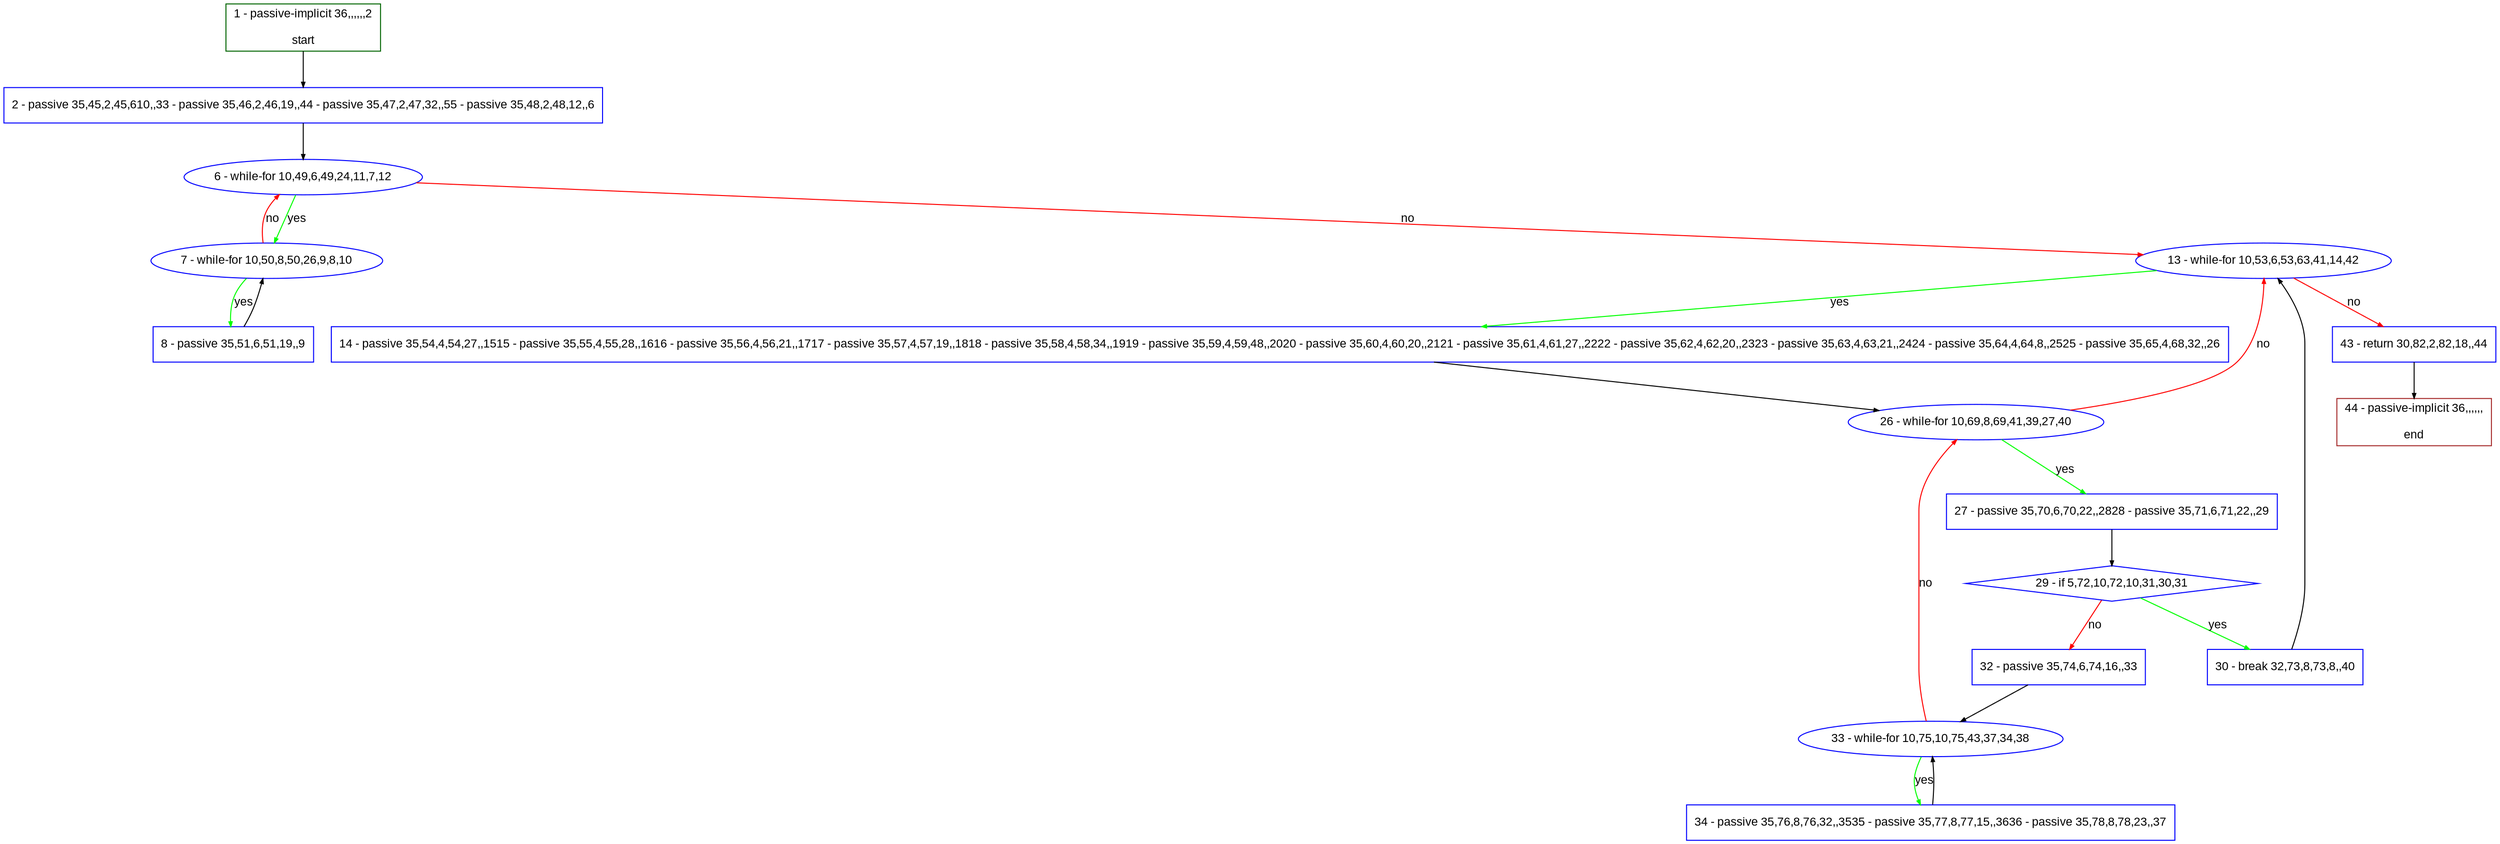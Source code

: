 digraph "" {
  graph [pack="true", label="", fontsize="12", packmode="clust", fontname="Arial", fillcolor="#FFFFCC", bgcolor="white", style="rounded,filled", compound="true"];
  node [node_initialized="no", label="", color="grey", fontsize="12", fillcolor="white", fontname="Arial", style="filled", shape="rectangle", compound="true", fixedsize="false"];
  edge [fontcolor="black", arrowhead="normal", arrowtail="none", arrowsize="0.5", ltail="", label="", color="black", fontsize="12", lhead="", fontname="Arial", dir="forward", compound="true"];
  __N1 [label="2 - passive 35,45,2,45,610,,33 - passive 35,46,2,46,19,,44 - passive 35,47,2,47,32,,55 - passive 35,48,2,48,12,,6", color="#0000ff", fillcolor="#ffffff", style="filled", shape="box"];
  __N2 [label="1 - passive-implicit 36,,,,,,2\n\nstart", color="#006400", fillcolor="#ffffff", style="filled", shape="box"];
  __N3 [label="6 - while-for 10,49,6,49,24,11,7,12", color="#0000ff", fillcolor="#ffffff", style="filled", shape="oval"];
  __N4 [label="7 - while-for 10,50,8,50,26,9,8,10", color="#0000ff", fillcolor="#ffffff", style="filled", shape="oval"];
  __N5 [label="13 - while-for 10,53,6,53,63,41,14,42", color="#0000ff", fillcolor="#ffffff", style="filled", shape="oval"];
  __N6 [label="8 - passive 35,51,6,51,19,,9", color="#0000ff", fillcolor="#ffffff", style="filled", shape="box"];
  __N7 [label="14 - passive 35,54,4,54,27,,1515 - passive 35,55,4,55,28,,1616 - passive 35,56,4,56,21,,1717 - passive 35,57,4,57,19,,1818 - passive 35,58,4,58,34,,1919 - passive 35,59,4,59,48,,2020 - passive 35,60,4,60,20,,2121 - passive 35,61,4,61,27,,2222 - passive 35,62,4,62,20,,2323 - passive 35,63,4,63,21,,2424 - passive 35,64,4,64,8,,2525 - passive 35,65,4,68,32,,26", color="#0000ff", fillcolor="#ffffff", style="filled", shape="box"];
  __N8 [label="43 - return 30,82,2,82,18,,44", color="#0000ff", fillcolor="#ffffff", style="filled", shape="box"];
  __N9 [label="26 - while-for 10,69,8,69,41,39,27,40", color="#0000ff", fillcolor="#ffffff", style="filled", shape="oval"];
  __N10 [label="27 - passive 35,70,6,70,22,,2828 - passive 35,71,6,71,22,,29", color="#0000ff", fillcolor="#ffffff", style="filled", shape="box"];
  __N11 [label="29 - if 5,72,10,72,10,31,30,31", color="#0000ff", fillcolor="#ffffff", style="filled", shape="diamond"];
  __N12 [label="30 - break 32,73,8,73,8,,40", color="#0000ff", fillcolor="#ffffff", style="filled", shape="box"];
  __N13 [label="32 - passive 35,74,6,74,16,,33", color="#0000ff", fillcolor="#ffffff", style="filled", shape="box"];
  __N14 [label="33 - while-for 10,75,10,75,43,37,34,38", color="#0000ff", fillcolor="#ffffff", style="filled", shape="oval"];
  __N15 [label="34 - passive 35,76,8,76,32,,3535 - passive 35,77,8,77,15,,3636 - passive 35,78,8,78,23,,37", color="#0000ff", fillcolor="#ffffff", style="filled", shape="box"];
  __N16 [label="44 - passive-implicit 36,,,,,,\n\nend", color="#a52a2a", fillcolor="#ffffff", style="filled", shape="box"];
  __N2 -> __N1 [arrowhead="normal", arrowtail="none", color="#000000", label="", dir="forward"];
  __N1 -> __N3 [arrowhead="normal", arrowtail="none", color="#000000", label="", dir="forward"];
  __N3 -> __N4 [arrowhead="normal", arrowtail="none", color="#00ff00", label="yes", dir="forward"];
  __N4 -> __N3 [arrowhead="normal", arrowtail="none", color="#ff0000", label="no", dir="forward"];
  __N3 -> __N5 [arrowhead="normal", arrowtail="none", color="#ff0000", label="no", dir="forward"];
  __N4 -> __N6 [arrowhead="normal", arrowtail="none", color="#00ff00", label="yes", dir="forward"];
  __N6 -> __N4 [arrowhead="normal", arrowtail="none", color="#000000", label="", dir="forward"];
  __N5 -> __N7 [arrowhead="normal", arrowtail="none", color="#00ff00", label="yes", dir="forward"];
  __N5 -> __N8 [arrowhead="normal", arrowtail="none", color="#ff0000", label="no", dir="forward"];
  __N7 -> __N9 [arrowhead="normal", arrowtail="none", color="#000000", label="", dir="forward"];
  __N9 -> __N5 [arrowhead="normal", arrowtail="none", color="#ff0000", label="no", dir="forward"];
  __N9 -> __N10 [arrowhead="normal", arrowtail="none", color="#00ff00", label="yes", dir="forward"];
  __N10 -> __N11 [arrowhead="normal", arrowtail="none", color="#000000", label="", dir="forward"];
  __N11 -> __N12 [arrowhead="normal", arrowtail="none", color="#00ff00", label="yes", dir="forward"];
  __N11 -> __N13 [arrowhead="normal", arrowtail="none", color="#ff0000", label="no", dir="forward"];
  __N12 -> __N5 [arrowhead="normal", arrowtail="none", color="#000000", label="", dir="forward"];
  __N13 -> __N14 [arrowhead="normal", arrowtail="none", color="#000000", label="", dir="forward"];
  __N14 -> __N9 [arrowhead="normal", arrowtail="none", color="#ff0000", label="no", dir="forward"];
  __N14 -> __N15 [arrowhead="normal", arrowtail="none", color="#00ff00", label="yes", dir="forward"];
  __N15 -> __N14 [arrowhead="normal", arrowtail="none", color="#000000", label="", dir="forward"];
  __N8 -> __N16 [arrowhead="normal", arrowtail="none", color="#000000", label="", dir="forward"];
}
